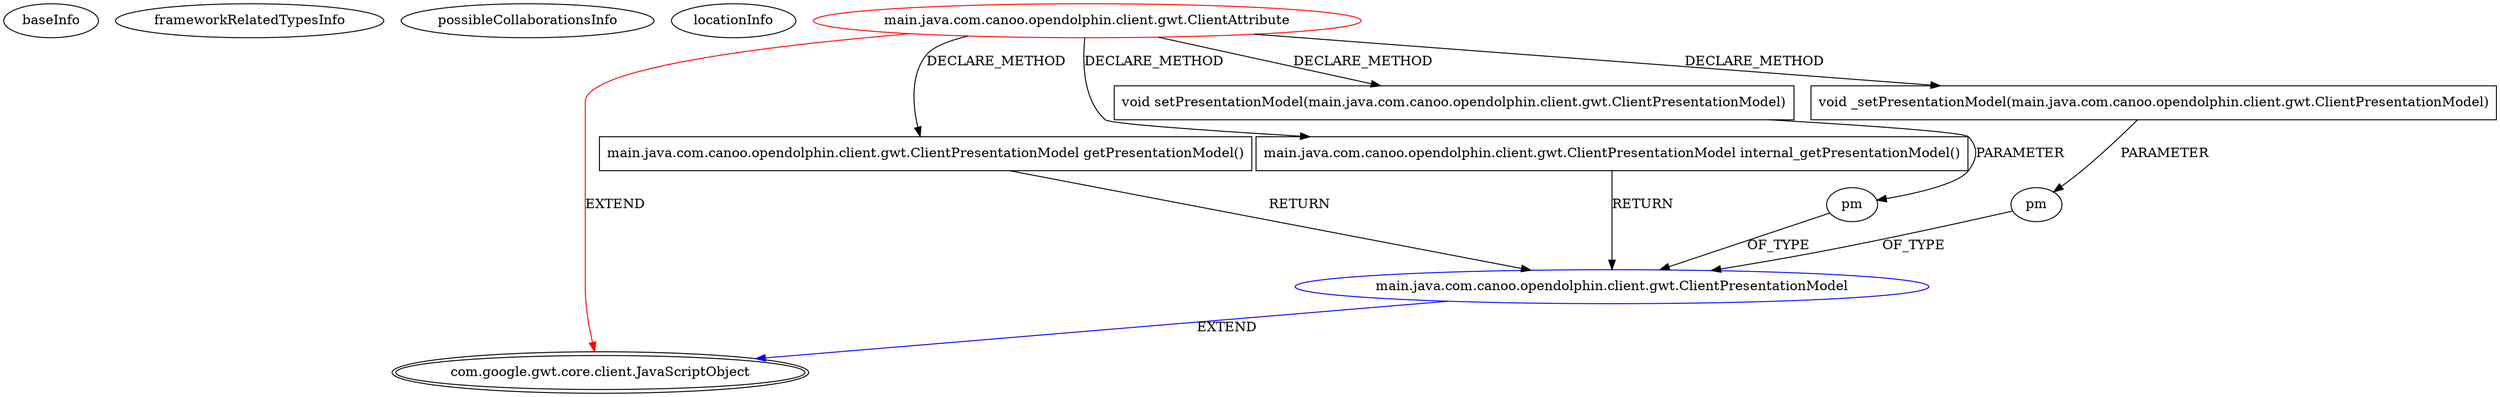 digraph {
baseInfo[graphId=1007,category="extension_graph",isAnonymous=false,possibleRelation=true]
frameworkRelatedTypesInfo[0="com.google.gwt.core.client.JavaScriptObject"]
possibleCollaborationsInfo[0="1007~CLIENT_METHOD_DECLARATION-PARAMETER_DECLARATION-CLIENT_METHOD_DECLARATION-PARAMETER_DECLARATION-CLIENT_METHOD_DECLARATION-RETURN_TYPE-CLIENT_METHOD_DECLARATION-RETURN_TYPE-~com.google.gwt.core.client.JavaScriptObject ~com.google.gwt.core.client.JavaScriptObject ~false~false"]
locationInfo[projectName="canoo-open-dolphin-gwt",filePath="/canoo-open-dolphin-gwt/open-dolphin-gwt-master/src/main/java/com/canoo/opendolphin/client/gwt/ClientAttribute.java",contextSignature="ClientAttribute",graphId="1007"]
0[label="main.java.com.canoo.opendolphin.client.gwt.ClientAttribute",vertexType="ROOT_CLIENT_CLASS_DECLARATION",isFrameworkType=false,color=red]
1[label="com.google.gwt.core.client.JavaScriptObject",vertexType="FRAMEWORK_CLASS_TYPE",isFrameworkType=true,peripheries=2]
13[label="main.java.com.canoo.opendolphin.client.gwt.ClientPresentationModel getPresentationModel()",vertexType="CLIENT_METHOD_DECLARATION",isFrameworkType=false,shape=box]
14[label="main.java.com.canoo.opendolphin.client.gwt.ClientPresentationModel",vertexType="REFERENCE_CLIENT_CLASS_DECLARATION",isFrameworkType=false,color=blue]
16[label="main.java.com.canoo.opendolphin.client.gwt.ClientPresentationModel internal_getPresentationModel()",vertexType="CLIENT_METHOD_DECLARATION",isFrameworkType=false,shape=box]
18[label="void setPresentationModel(main.java.com.canoo.opendolphin.client.gwt.ClientPresentationModel)",vertexType="CLIENT_METHOD_DECLARATION",isFrameworkType=false,shape=box]
19[label="pm",vertexType="PARAMETER_DECLARATION",isFrameworkType=false]
21[label="void _setPresentationModel(main.java.com.canoo.opendolphin.client.gwt.ClientPresentationModel)",vertexType="CLIENT_METHOD_DECLARATION",isFrameworkType=false,shape=box]
22[label="pm",vertexType="PARAMETER_DECLARATION",isFrameworkType=false]
0->1[label="EXTEND",color=red]
0->13[label="DECLARE_METHOD"]
14->1[label="EXTEND",color=blue]
13->14[label="RETURN"]
0->16[label="DECLARE_METHOD"]
16->14[label="RETURN"]
0->18[label="DECLARE_METHOD"]
19->14[label="OF_TYPE"]
18->19[label="PARAMETER"]
0->21[label="DECLARE_METHOD"]
22->14[label="OF_TYPE"]
21->22[label="PARAMETER"]
}
